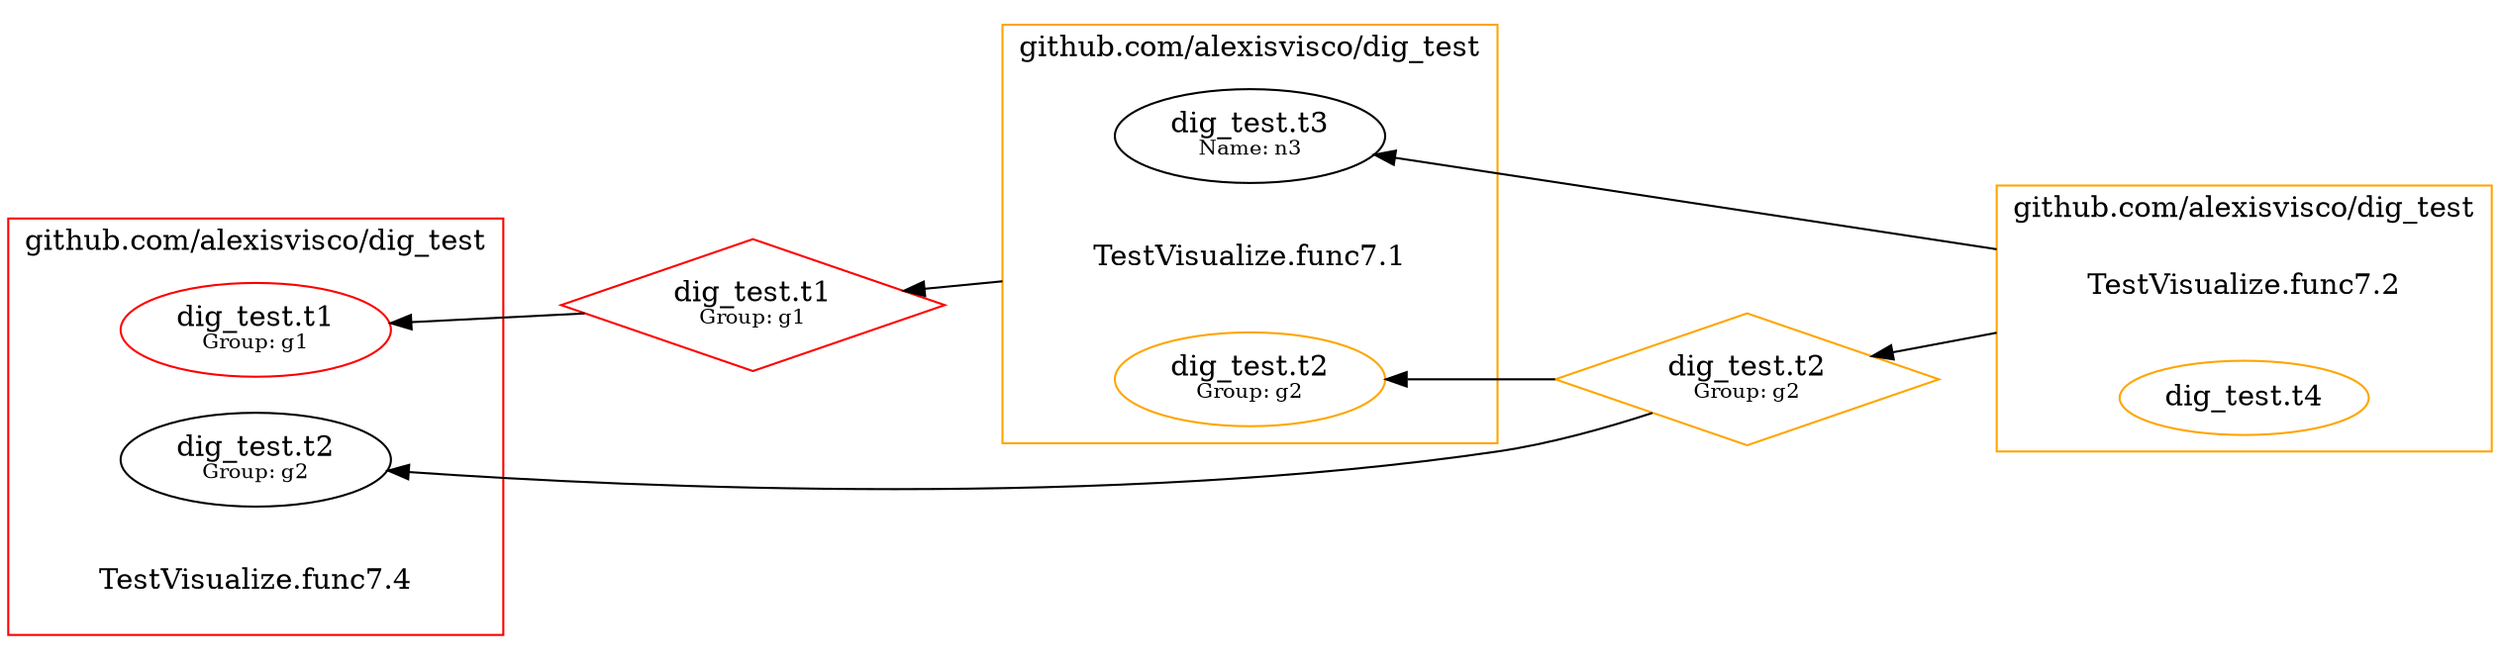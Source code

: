 digraph {
	rankdir=RL;
	graph [compound=true];
	"[type=dig_test.t1 group=g1]" [shape=diamond label=<dig_test.t1<BR /><FONT POINT-SIZE="10">Group: g1</FONT>> color=red];
		"[type=dig_test.t1 group=g1]" -> "dig_test.t1[group=g1]0";
		
	"[type=dig_test.t2 group=g2]" [shape=diamond label=<dig_test.t2<BR /><FONT POINT-SIZE="10">Group: g2</FONT>> color=orange];
		"[type=dig_test.t2 group=g2]" -> "dig_test.t2[group=g2]0";
		"[type=dig_test.t2 group=g2]" -> "dig_test.t2[group=g2]2";
		
	
		subgraph cluster_0 {
			label = "github.com/alexisvisco/dig_test";
			constructor_0 [shape=plaintext label="TestVisualize.func7.1"];
			color=orange;
			"dig_test.t3[name=n3]" [label=<dig_test.t3<BR /><FONT POINT-SIZE="10">Name: n3</FONT>>];
			"dig_test.t2[group=g2]0" [label=<dig_test.t2<BR /><FONT POINT-SIZE="10">Group: g2</FONT>>];
			
		}
		
		
			constructor_0 -> "[type=dig_test.t1 group=g1]" [ltail=cluster_0];
		
		subgraph cluster_1 {
			label = "github.com/alexisvisco/dig_test";
			constructor_1 [shape=plaintext label="TestVisualize.func7.2"];
			color=orange;
			"dig_test.t4" [label=<dig_test.t4>];
			
		}
		
			constructor_1 -> "dig_test.t3[name=n3]" [ltail=cluster_1];
		
		
			constructor_1 -> "[type=dig_test.t2 group=g2]" [ltail=cluster_1];
		
		subgraph cluster_2 {
			label = "github.com/alexisvisco/dig_test";
			constructor_2 [shape=plaintext label="TestVisualize.func7.4"];
			color=red;
			"dig_test.t1[group=g1]0" [label=<dig_test.t1<BR /><FONT POINT-SIZE="10">Group: g1</FONT>>];
			"dig_test.t2[group=g2]2" [label=<dig_test.t2<BR /><FONT POINT-SIZE="10">Group: g2</FONT>>];
			
		}
		
		
	"dig_test.t2[group=g2]0" [color=orange];
	"dig_test.t4" [color=orange];
	"dig_test.t1[group=g1]0" [color=red];
	
}